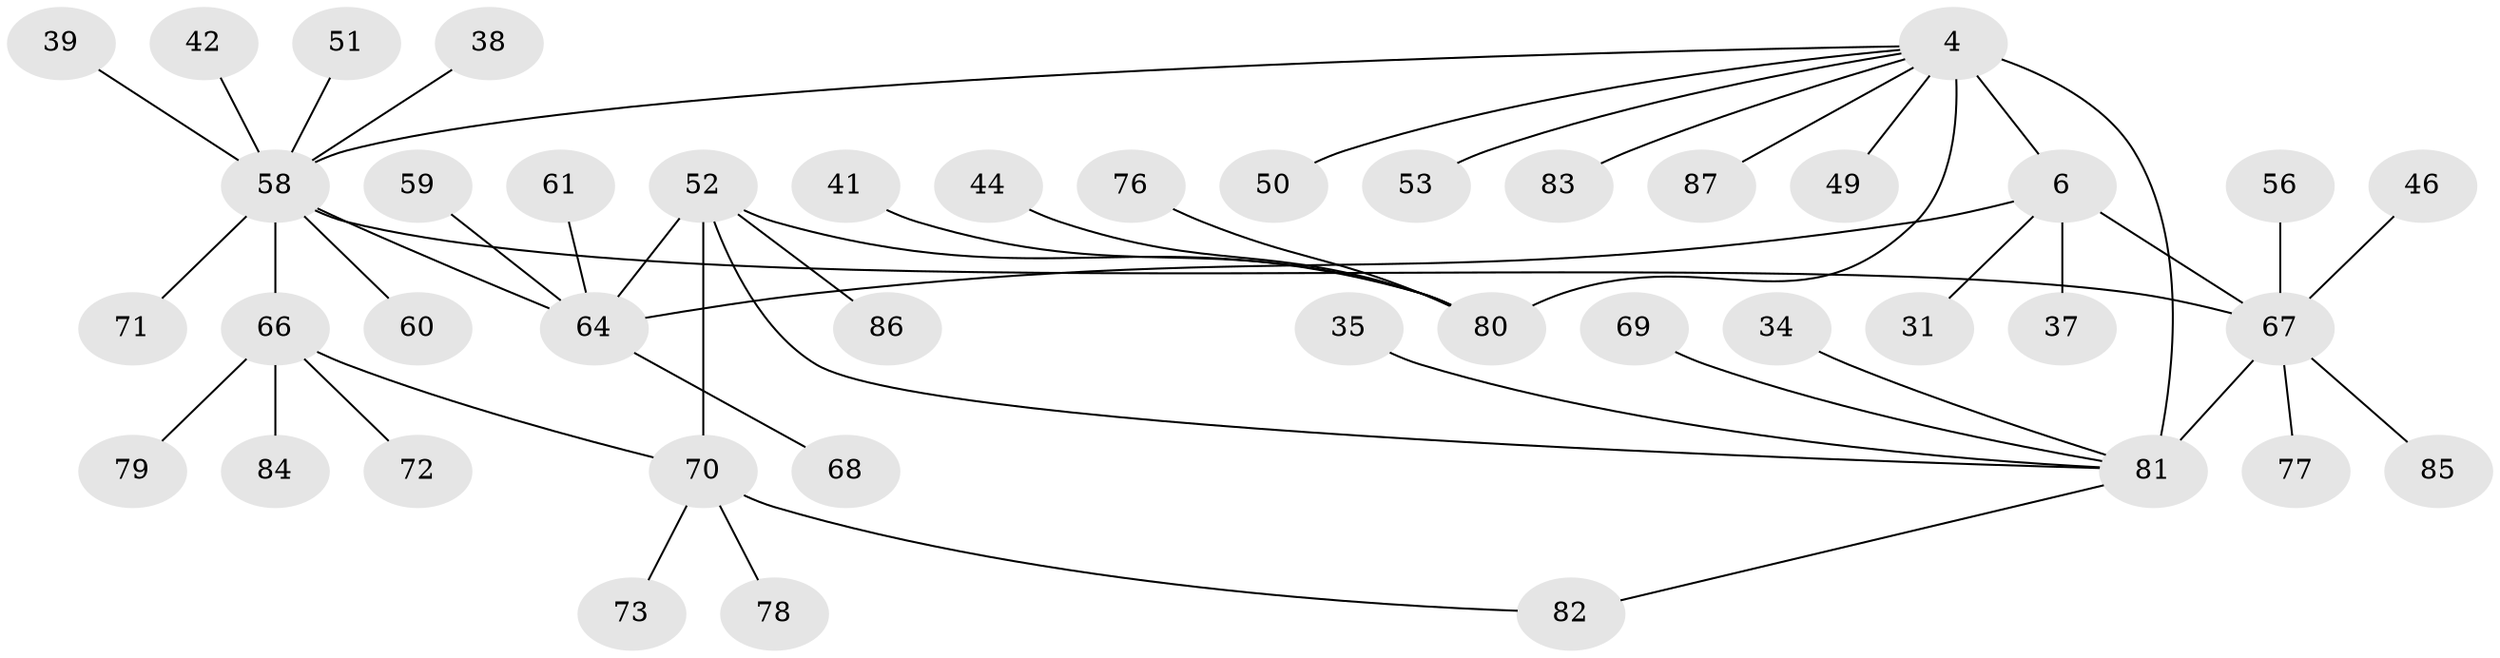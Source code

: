 // original degree distribution, {10: 0.022988505747126436, 6: 0.08045977011494253, 7: 0.022988505747126436, 5: 0.04597701149425287, 8: 0.011494252873563218, 3: 0.034482758620689655, 9: 0.022988505747126436, 11: 0.011494252873563218, 1: 0.5517241379310345, 2: 0.19540229885057472}
// Generated by graph-tools (version 1.1) at 2025/54/03/09/25 04:54:26]
// undirected, 43 vertices, 49 edges
graph export_dot {
graph [start="1"]
  node [color=gray90,style=filled];
  4 [super="+1"];
  6 [super="+5"];
  31;
  34;
  35;
  37 [super="+28"];
  38;
  39;
  41;
  42 [super="+33"];
  44;
  46 [super="+43"];
  49;
  50;
  51;
  52 [super="+47+12+21"];
  53;
  56;
  58 [super="+16+36"];
  59 [super="+55"];
  60 [super="+48"];
  61;
  64 [super="+8"];
  66 [super="+14"];
  67 [super="+29+30"];
  68;
  69;
  70 [super="+11+24+26+45+54"];
  71;
  72;
  73;
  76 [super="+32"];
  77 [super="+27"];
  78 [super="+23"];
  79 [super="+62"];
  80 [super="+3+22"];
  81 [super="+40+19"];
  82 [super="+65"];
  83;
  84 [super="+75"];
  85;
  86 [super="+63"];
  87;
  4 -- 6;
  4 -- 58 [weight=2];
  4 -- 49;
  4 -- 50;
  4 -- 81 [weight=3];
  4 -- 53;
  4 -- 83;
  4 -- 87;
  4 -- 80 [weight=4];
  6 -- 31;
  6 -- 37;
  6 -- 67;
  6 -- 64 [weight=4];
  34 -- 81;
  35 -- 81;
  38 -- 58;
  39 -- 58;
  41 -- 80;
  42 -- 58;
  44 -- 80;
  46 -- 67;
  51 -- 58;
  52 -- 64;
  52 -- 80;
  52 -- 81;
  52 -- 70 [weight=4];
  52 -- 86;
  56 -- 67;
  58 -- 71;
  58 -- 60;
  58 -- 67 [weight=2];
  58 -- 64;
  58 -- 66 [weight=4];
  59 -- 64;
  61 -- 64;
  64 -- 68;
  66 -- 84;
  66 -- 70;
  66 -- 72;
  66 -- 79;
  67 -- 77;
  67 -- 81 [weight=4];
  67 -- 85;
  69 -- 81;
  70 -- 73;
  70 -- 78;
  70 -- 82;
  76 -- 80;
  81 -- 82;
}
